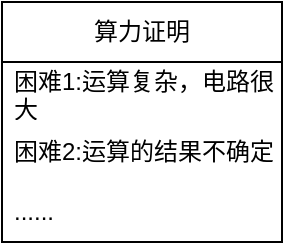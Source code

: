 <mxfile version="21.7.5" type="github">
  <diagram name="第 1 页" id="C_UEOeT9Lx_cAbw0jZxO">
    <mxGraphModel dx="477" dy="305" grid="0" gridSize="10" guides="1" tooltips="1" connect="1" arrows="1" fold="1" page="1" pageScale="1" pageWidth="827" pageHeight="1169" math="0" shadow="0">
      <root>
        <mxCell id="0" />
        <mxCell id="1" parent="0" />
        <mxCell id="KHzRPmjtVNO0nnMa7evh-5" value="算力证明" style="swimlane;fontStyle=0;childLayout=stackLayout;horizontal=1;startSize=30;horizontalStack=0;resizeParent=1;resizeParentMax=0;resizeLast=0;collapsible=1;marginBottom=0;whiteSpace=wrap;html=1;" vertex="1" parent="1">
          <mxGeometry x="330" y="480" width="140" height="120" as="geometry" />
        </mxCell>
        <mxCell id="KHzRPmjtVNO0nnMa7evh-6" value="困难1:运算复杂，电路很大" style="text;strokeColor=none;fillColor=none;align=left;verticalAlign=middle;spacingLeft=4;spacingRight=4;overflow=hidden;points=[[0,0.5],[1,0.5]];portConstraint=eastwest;rotatable=0;whiteSpace=wrap;html=1;" vertex="1" parent="KHzRPmjtVNO0nnMa7evh-5">
          <mxGeometry y="30" width="140" height="30" as="geometry" />
        </mxCell>
        <mxCell id="KHzRPmjtVNO0nnMa7evh-7" value="困难2:运算的结果不确定" style="text;strokeColor=none;fillColor=none;align=left;verticalAlign=middle;spacingLeft=4;spacingRight=4;overflow=hidden;points=[[0,0.5],[1,0.5]];portConstraint=eastwest;rotatable=0;whiteSpace=wrap;html=1;" vertex="1" parent="KHzRPmjtVNO0nnMa7evh-5">
          <mxGeometry y="60" width="140" height="30" as="geometry" />
        </mxCell>
        <mxCell id="KHzRPmjtVNO0nnMa7evh-8" value="......" style="text;strokeColor=none;fillColor=none;align=left;verticalAlign=middle;spacingLeft=4;spacingRight=4;overflow=hidden;points=[[0,0.5],[1,0.5]];portConstraint=eastwest;rotatable=0;whiteSpace=wrap;html=1;" vertex="1" parent="KHzRPmjtVNO0nnMa7evh-5">
          <mxGeometry y="90" width="140" height="30" as="geometry" />
        </mxCell>
      </root>
    </mxGraphModel>
  </diagram>
</mxfile>
